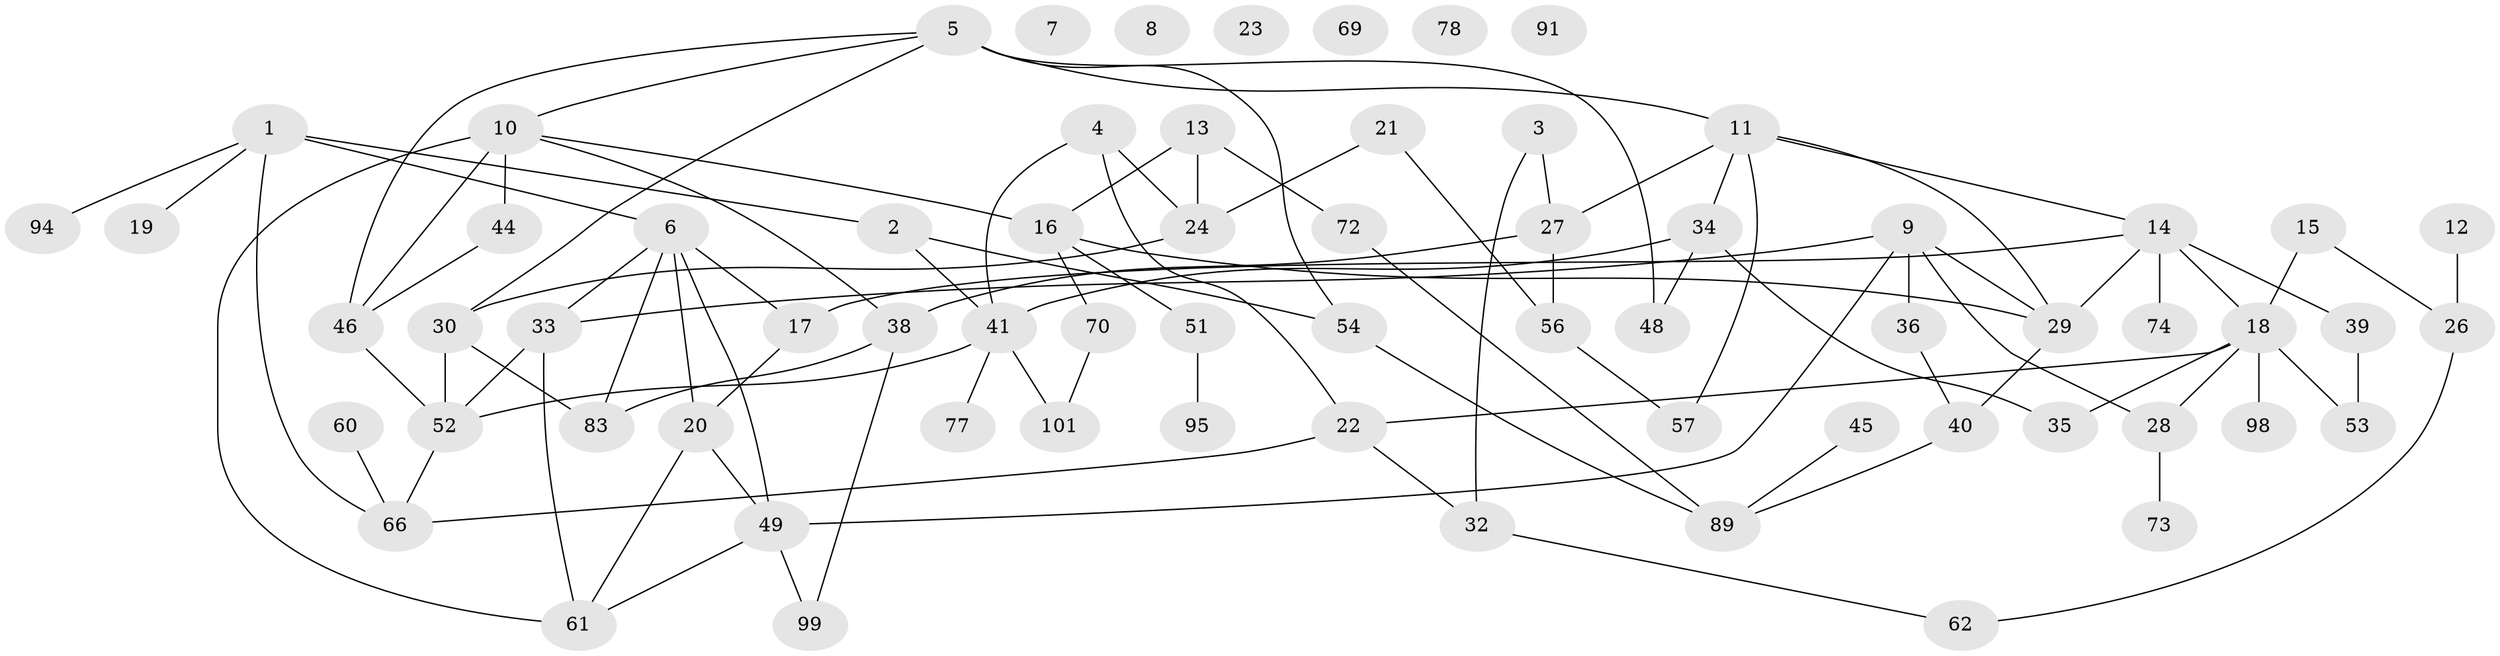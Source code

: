 // original degree distribution, {2: 0.31683168316831684, 3: 0.22772277227722773, 6: 0.019801980198019802, 5: 0.10891089108910891, 0: 0.0594059405940594, 1: 0.13861386138613863, 4: 0.12871287128712872}
// Generated by graph-tools (version 1.1) at 2025/41/03/06/25 10:41:19]
// undirected, 68 vertices, 98 edges
graph export_dot {
graph [start="1"]
  node [color=gray90,style=filled];
  1 [super="+68"];
  2;
  3;
  4;
  5 [super="+100"];
  6 [super="+43"];
  7;
  8;
  9;
  10 [super="+81"];
  11 [super="+82"];
  12;
  13 [super="+80"];
  14 [super="+75"];
  15;
  16 [super="+67"];
  17;
  18 [super="+31"];
  19;
  20 [super="+25"];
  21;
  22 [super="+84"];
  23;
  24 [super="+64"];
  26 [super="+79"];
  27 [super="+47"];
  28 [super="+63"];
  29 [super="+88"];
  30 [super="+71"];
  32 [super="+97"];
  33 [super="+76"];
  34 [super="+50"];
  35 [super="+37"];
  36 [super="+55"];
  38 [super="+42"];
  39 [super="+59"];
  40;
  41 [super="+65"];
  44 [super="+87"];
  45;
  46 [super="+96"];
  48 [super="+58"];
  49 [super="+86"];
  51;
  52 [super="+90"];
  53;
  54 [super="+93"];
  56;
  57 [super="+85"];
  60;
  61;
  62;
  66 [super="+92"];
  69;
  70;
  72;
  73;
  74;
  77;
  78;
  83;
  89;
  91;
  94;
  95;
  98;
  99;
  101;
  1 -- 66;
  1 -- 2;
  1 -- 19;
  1 -- 6;
  1 -- 94;
  2 -- 41;
  2 -- 54;
  3 -- 32;
  3 -- 27;
  4 -- 24;
  4 -- 41;
  4 -- 22;
  5 -- 30;
  5 -- 46;
  5 -- 54;
  5 -- 10;
  5 -- 11;
  5 -- 48;
  6 -- 17;
  6 -- 33;
  6 -- 49;
  6 -- 83;
  6 -- 20;
  9 -- 29;
  9 -- 33;
  9 -- 28;
  9 -- 49;
  9 -- 36;
  10 -- 44;
  10 -- 61;
  10 -- 16;
  10 -- 46;
  10 -- 38;
  11 -- 34;
  11 -- 27;
  11 -- 29;
  11 -- 14;
  11 -- 57;
  12 -- 26;
  13 -- 24;
  13 -- 72;
  13 -- 16;
  14 -- 17;
  14 -- 18;
  14 -- 39 [weight=2];
  14 -- 74;
  14 -- 29;
  15 -- 18;
  15 -- 26;
  16 -- 51;
  16 -- 70;
  16 -- 29;
  17 -- 20;
  18 -- 22;
  18 -- 28;
  18 -- 53;
  18 -- 98;
  18 -- 35;
  20 -- 61;
  20 -- 49;
  21 -- 56;
  21 -- 24;
  22 -- 66;
  22 -- 32;
  24 -- 30;
  26 -- 62;
  27 -- 56;
  27 -- 38;
  28 -- 73;
  29 -- 40;
  30 -- 52;
  30 -- 83;
  32 -- 62;
  33 -- 52;
  33 -- 61;
  34 -- 41;
  34 -- 48;
  34 -- 35;
  36 -- 40;
  38 -- 83;
  38 -- 99;
  39 -- 53;
  40 -- 89;
  41 -- 101 [weight=2];
  41 -- 52;
  41 -- 77;
  44 -- 46;
  45 -- 89;
  46 -- 52;
  49 -- 61;
  49 -- 99;
  51 -- 95;
  52 -- 66;
  54 -- 89;
  56 -- 57;
  60 -- 66;
  70 -- 101;
  72 -- 89;
}
